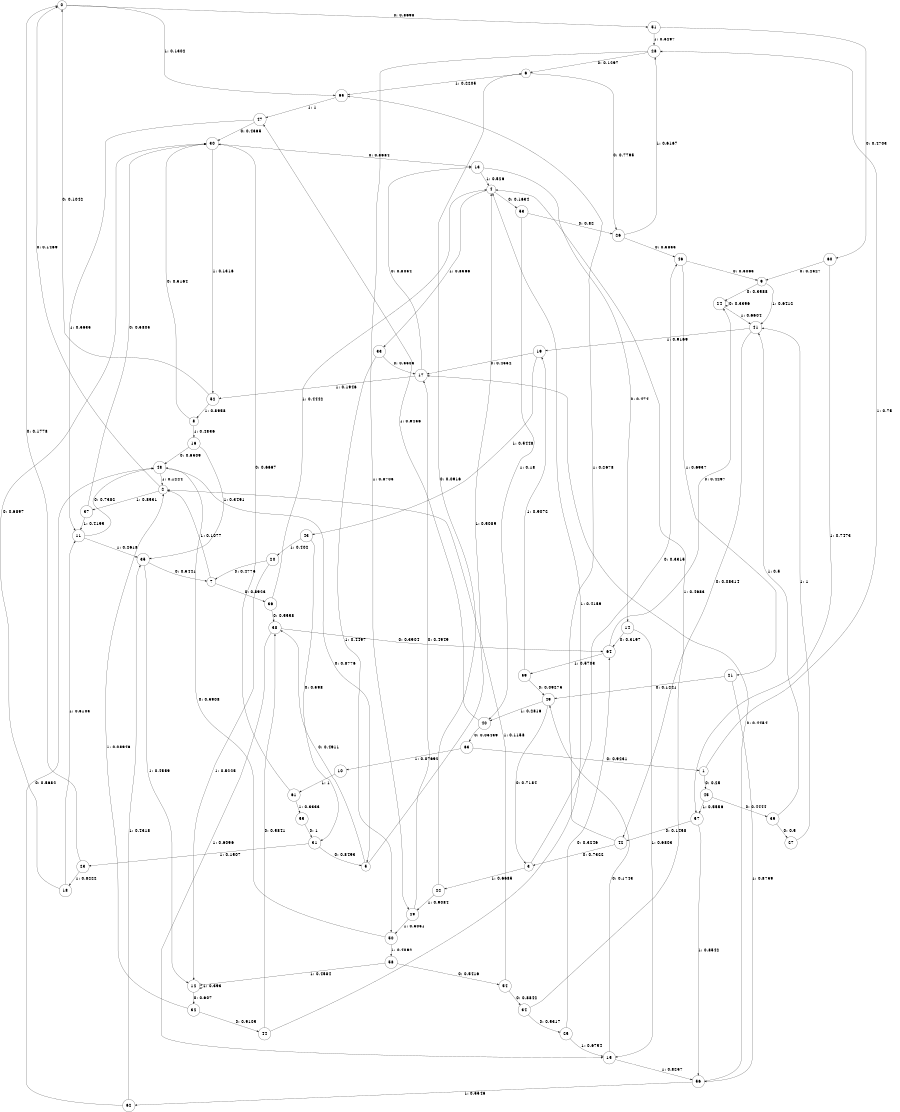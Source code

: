 digraph "ch36concat_phase3_L10" {
size = "6,8.5";
ratio = "fill";
node [shape = circle];
node [fontsize = 24];
edge [fontsize = 24];
0 -> 51 [label = "0: 0.8698   "];
0 -> 65 [label = "1: 0.1302   "];
1 -> 45 [label = "0: 0.25     "];
1 -> 28 [label = "1: 0.75     "];
2 -> 0 [label = "0: 0.1469   "];
2 -> 37 [label = "1: 0.8531   "];
3 -> 46 [label = "0: 0.3315   "];
3 -> 22 [label = "1: 0.6685   "];
4 -> 53 [label = "0: 0.1634   "];
4 -> 33 [label = "1: 0.8366   "];
5 -> 38 [label = "0: 0.4911   "];
5 -> 4 [label = "1: 0.5089   "];
6 -> 26 [label = "0: 0.7795   "];
6 -> 65 [label = "1: 0.2205   "];
7 -> 36 [label = "0: 0.8923   "];
7 -> 2 [label = "1: 0.1077   "];
8 -> 30 [label = "0: 0.5164   "];
8 -> 16 [label = "1: 0.4836   "];
9 -> 24 [label = "0: 0.3588   "];
9 -> 41 [label = "1: 0.6412   "];
10 -> 61 [label = "1: 1        "];
11 -> 48 [label = "0: 0.7382   "];
11 -> 35 [label = "1: 0.2618   "];
12 -> 32 [label = "0: 0.607    "];
12 -> 12 [label = "1: 0.393    "];
13 -> 14 [label = "0: 0.474    "];
13 -> 4 [label = "1: 0.526    "];
14 -> 64 [label = "0: 0.3197   "];
14 -> 15 [label = "1: 0.6803   "];
15 -> 49 [label = "0: 0.1743   "];
15 -> 56 [label = "1: 0.8257   "];
16 -> 48 [label = "0: 0.6509   "];
16 -> 35 [label = "1: 0.3491   "];
17 -> 13 [label = "0: 0.8054   "];
17 -> 52 [label = "1: 0.1946   "];
18 -> 30 [label = "0: 0.6897   "];
18 -> 11 [label = "1: 0.3103   "];
19 -> 17 [label = "0: 0.4552   "];
19 -> 43 [label = "1: 0.5448   "];
20 -> 7 [label = "0: 0.4775   "];
20 -> 12 [label = "1: 0.5225   "];
21 -> 49 [label = "0: 0.1241   "];
21 -> 56 [label = "1: 0.8759   "];
22 -> 6 [label = "0: 0.0916   "];
22 -> 29 [label = "1: 0.9084   "];
23 -> 0 [label = "0: 0.1778   "];
23 -> 18 [label = "1: 0.8222   "];
24 -> 24 [label = "0: 0.3396   "];
24 -> 41 [label = "1: 0.6604   "];
25 -> 64 [label = "0: 0.3246   "];
25 -> 15 [label = "1: 0.6754   "];
26 -> 46 [label = "0: 0.3833   "];
26 -> 28 [label = "1: 0.6167   "];
27 -> 41 [label = "1: 1        "];
28 -> 6 [label = "0: 0.1297   "];
28 -> 29 [label = "1: 0.8703   "];
29 -> 17 [label = "0: 0.4949   "];
29 -> 50 [label = "1: 0.5051   "];
30 -> 13 [label = "0: 0.8684   "];
30 -> 52 [label = "1: 0.1316   "];
31 -> 5 [label = "0: 0.8493   "];
31 -> 23 [label = "1: 0.1507   "];
32 -> 44 [label = "0: 0.9105   "];
32 -> 2 [label = "1: 0.08946  "];
33 -> 17 [label = "0: 0.5503   "];
33 -> 50 [label = "1: 0.4497   "];
34 -> 25 [label = "0: 0.5317   "];
34 -> 4 [label = "1: 0.4683   "];
35 -> 7 [label = "0: 0.5441   "];
35 -> 12 [label = "1: 0.4559   "];
36 -> 38 [label = "0: 0.5558   "];
36 -> 4 [label = "1: 0.4442   "];
37 -> 30 [label = "0: 0.5805   "];
37 -> 11 [label = "1: 0.4195   "];
38 -> 64 [label = "0: 0.3904   "];
38 -> 15 [label = "1: 0.6096   "];
39 -> 27 [label = "0: 0.5      "];
39 -> 41 [label = "1: 0.5      "];
40 -> 63 [label = "0: 0.05439  "];
40 -> 47 [label = "1: 0.9456   "];
41 -> 42 [label = "0: 0.08314  "];
41 -> 19 [label = "1: 0.9169   "];
42 -> 3 [label = "0: 0.7322   "];
42 -> 65 [label = "1: 0.2678   "];
43 -> 31 [label = "0: 0.598    "];
43 -> 20 [label = "1: 0.402    "];
44 -> 38 [label = "0: 0.5841   "];
44 -> 4 [label = "1: 0.4159   "];
45 -> 39 [label = "0: 0.4444   "];
45 -> 57 [label = "1: 0.5556   "];
46 -> 9 [label = "0: 0.3063   "];
46 -> 21 [label = "1: 0.6937   "];
47 -> 30 [label = "0: 0.4365   "];
47 -> 11 [label = "1: 0.5635   "];
48 -> 5 [label = "0: 0.8776   "];
48 -> 2 [label = "1: 0.1224   "];
49 -> 3 [label = "0: 0.7184   "];
49 -> 40 [label = "1: 0.2816   "];
50 -> 48 [label = "0: 0.5908   "];
50 -> 58 [label = "1: 0.4092   "];
51 -> 60 [label = "0: 0.4703   "];
51 -> 28 [label = "1: 0.5297   "];
52 -> 0 [label = "0: 0.1042   "];
52 -> 8 [label = "1: 0.8958   "];
53 -> 26 [label = "0: 0.82     "];
53 -> 40 [label = "1: 0.18     "];
54 -> 34 [label = "0: 0.8842   "];
54 -> 2 [label = "1: 0.1158   "];
55 -> 31 [label = "0: 1        "];
56 -> 17 [label = "0: 0.4454   "];
56 -> 62 [label = "1: 0.5546   "];
57 -> 42 [label = "0: 0.1458   "];
57 -> 56 [label = "1: 0.8542   "];
58 -> 54 [label = "0: 0.5416   "];
58 -> 12 [label = "1: 0.4584   "];
59 -> 49 [label = "0: 0.09275  "];
59 -> 19 [label = "1: 0.9072   "];
60 -> 9 [label = "0: 0.2527   "];
60 -> 57 [label = "1: 0.7473   "];
61 -> 30 [label = "0: 0.6667   "];
61 -> 55 [label = "1: 0.3333   "];
62 -> 48 [label = "0: 0.5682   "];
62 -> 35 [label = "1: 0.4318   "];
63 -> 1 [label = "0: 0.9231   "];
63 -> 10 [label = "1: 0.07692  "];
64 -> 24 [label = "0: 0.4297   "];
64 -> 59 [label = "1: 0.5703   "];
65 -> 47 [label = "1: 1        "];
}